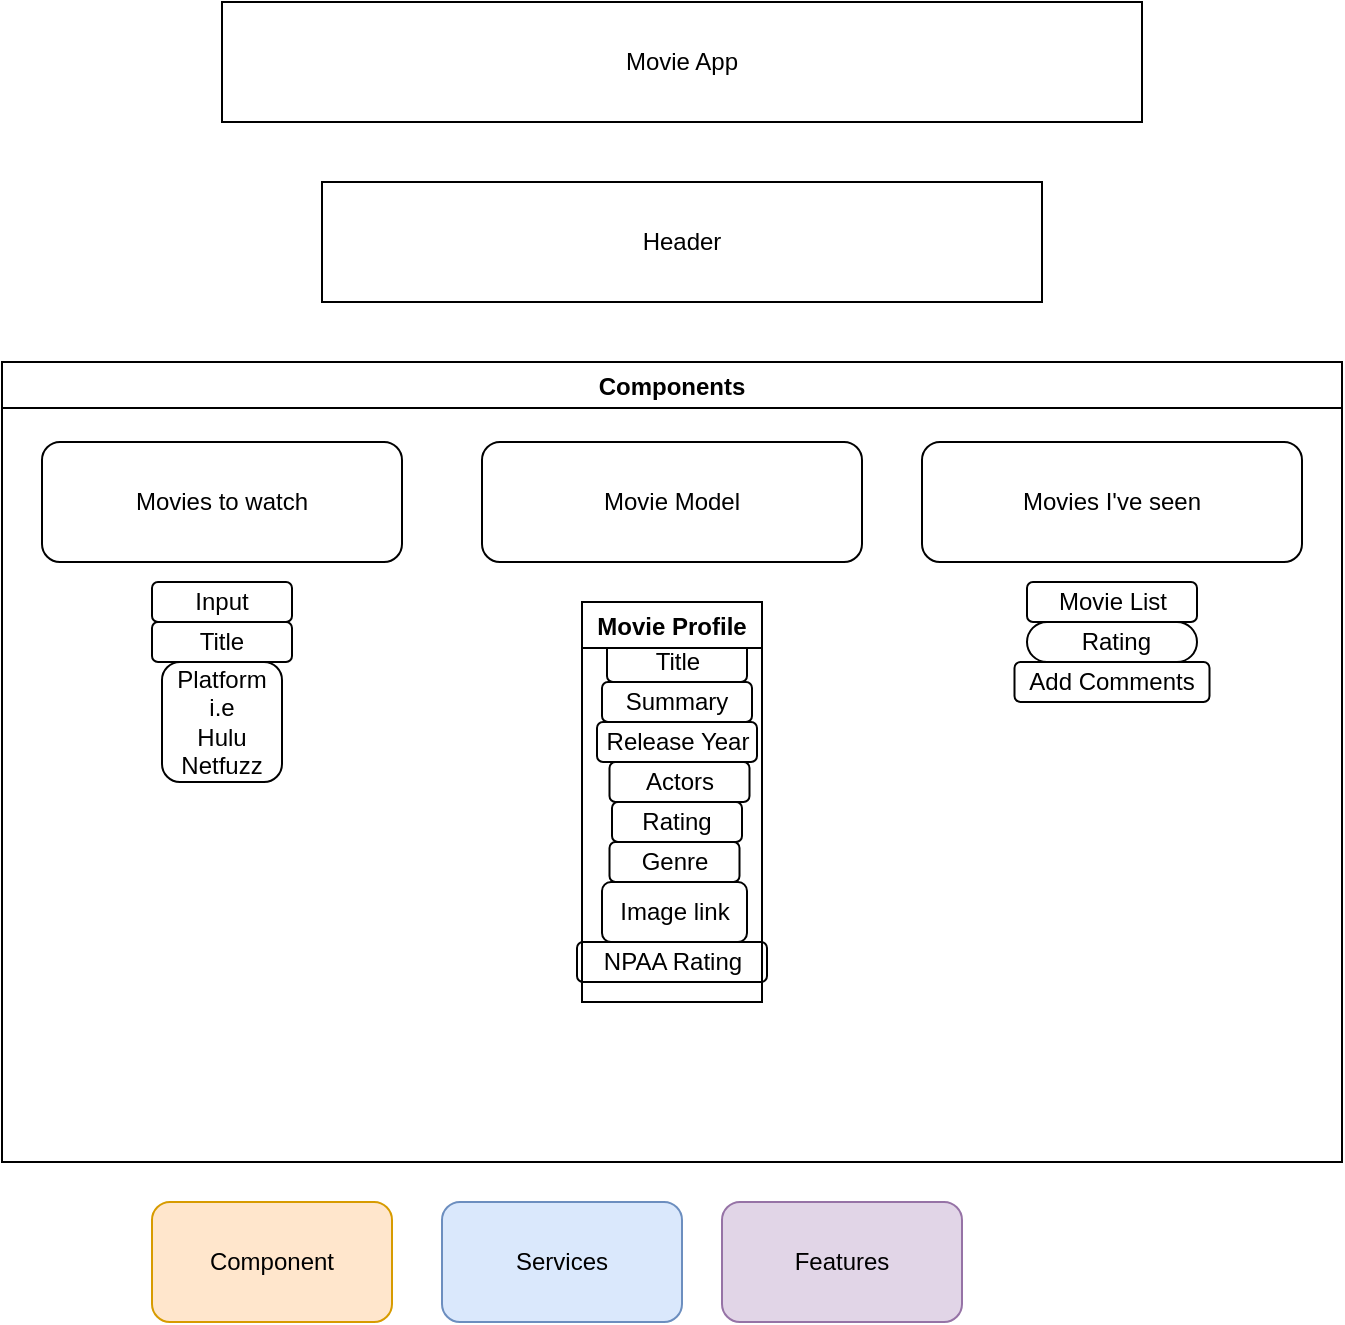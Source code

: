 <mxfile version="14.6.11" type="github">
  <diagram id="DUp-fr1ffum7VBhmkyxb" name="Page-1">
    <mxGraphModel dx="1422" dy="804" grid="1" gridSize="10" guides="1" tooltips="1" connect="1" arrows="1" fold="1" page="1" pageScale="1" pageWidth="850" pageHeight="1100" math="0" shadow="0">
      <root>
        <mxCell id="0" />
        <mxCell id="1" parent="0" />
        <mxCell id="uHMCQkIP6Yc8YSv1XY4B-1" value="Movie App" style="rounded=0;whiteSpace=wrap;html=1;" parent="1" vertex="1">
          <mxGeometry x="210" y="20" width="460" height="60" as="geometry" />
        </mxCell>
        <mxCell id="uHMCQkIP6Yc8YSv1XY4B-2" value="Header" style="rounded=0;whiteSpace=wrap;html=1;" parent="1" vertex="1">
          <mxGeometry x="260" y="110" width="360" height="60" as="geometry" />
        </mxCell>
        <mxCell id="uHMCQkIP6Yc8YSv1XY4B-4" value="Components" style="swimlane;" parent="1" vertex="1">
          <mxGeometry x="100" y="200" width="670" height="400" as="geometry" />
        </mxCell>
        <mxCell id="uHMCQkIP6Yc8YSv1XY4B-6" value="Title" style="rounded=1;whiteSpace=wrap;html=1;" parent="uHMCQkIP6Yc8YSv1XY4B-4" vertex="1">
          <mxGeometry x="302.5" y="140" width="70" height="20" as="geometry" />
        </mxCell>
        <mxCell id="uHMCQkIP6Yc8YSv1XY4B-7" value="Movies I&#39;ve seen" style="rounded=1;whiteSpace=wrap;html=1;" parent="uHMCQkIP6Yc8YSv1XY4B-4" vertex="1">
          <mxGeometry x="460" y="40" width="190" height="60" as="geometry" />
        </mxCell>
        <mxCell id="uHMCQkIP6Yc8YSv1XY4B-8" value="Movies to watch" style="rounded=1;whiteSpace=wrap;html=1;" parent="uHMCQkIP6Yc8YSv1XY4B-4" vertex="1">
          <mxGeometry x="20" y="40" width="180" height="60" as="geometry" />
        </mxCell>
        <mxCell id="uHMCQkIP6Yc8YSv1XY4B-9" value="Movie Model" style="rounded=1;whiteSpace=wrap;html=1;" parent="uHMCQkIP6Yc8YSv1XY4B-4" vertex="1">
          <mxGeometry x="240" y="40" width="190" height="60" as="geometry" />
        </mxCell>
        <mxCell id="uHMCQkIP6Yc8YSv1XY4B-10" value="Summary" style="rounded=1;whiteSpace=wrap;html=1;" parent="uHMCQkIP6Yc8YSv1XY4B-4" vertex="1">
          <mxGeometry x="300" y="160" width="75" height="20" as="geometry" />
        </mxCell>
        <mxCell id="uHMCQkIP6Yc8YSv1XY4B-11" value="Release Year" style="rounded=1;whiteSpace=wrap;html=1;" parent="uHMCQkIP6Yc8YSv1XY4B-4" vertex="1">
          <mxGeometry x="297.5" y="180" width="80" height="20" as="geometry" />
        </mxCell>
        <mxCell id="uHMCQkIP6Yc8YSv1XY4B-12" value="Actors" style="rounded=1;whiteSpace=wrap;html=1;" parent="uHMCQkIP6Yc8YSv1XY4B-4" vertex="1">
          <mxGeometry x="303.75" y="200" width="70" height="20" as="geometry" />
        </mxCell>
        <mxCell id="uHMCQkIP6Yc8YSv1XY4B-14" value="Rating" style="rounded=1;whiteSpace=wrap;html=1;" parent="uHMCQkIP6Yc8YSv1XY4B-4" vertex="1">
          <mxGeometry x="305" y="220" width="65" height="20" as="geometry" />
        </mxCell>
        <mxCell id="uHMCQkIP6Yc8YSv1XY4B-15" value="Genre" style="rounded=1;whiteSpace=wrap;html=1;" parent="uHMCQkIP6Yc8YSv1XY4B-4" vertex="1">
          <mxGeometry x="303.75" y="240" width="65" height="20" as="geometry" />
        </mxCell>
        <mxCell id="uHMCQkIP6Yc8YSv1XY4B-16" value="Input" style="rounded=1;whiteSpace=wrap;html=1;" parent="uHMCQkIP6Yc8YSv1XY4B-4" vertex="1">
          <mxGeometry x="75" y="110" width="70" height="20" as="geometry" />
        </mxCell>
        <mxCell id="uHMCQkIP6Yc8YSv1XY4B-17" value="Image link" style="rounded=1;whiteSpace=wrap;html=1;" parent="uHMCQkIP6Yc8YSv1XY4B-4" vertex="1">
          <mxGeometry x="300" y="260" width="72.5" height="30" as="geometry" />
        </mxCell>
        <mxCell id="uHMCQkIP6Yc8YSv1XY4B-18" value="Movie List" style="rounded=1;whiteSpace=wrap;html=1;" parent="uHMCQkIP6Yc8YSv1XY4B-4" vertex="1">
          <mxGeometry x="512.5" y="110" width="85" height="20" as="geometry" />
        </mxCell>
        <mxCell id="uHMCQkIP6Yc8YSv1XY4B-19" value="&amp;nbsp;Rating" style="rounded=1;whiteSpace=wrap;html=1;arcSize=50;" parent="uHMCQkIP6Yc8YSv1XY4B-4" vertex="1">
          <mxGeometry x="512.5" y="130" width="85" height="20" as="geometry" />
        </mxCell>
        <mxCell id="uHMCQkIP6Yc8YSv1XY4B-20" value="Add Comments" style="rounded=1;whiteSpace=wrap;html=1;" parent="uHMCQkIP6Yc8YSv1XY4B-4" vertex="1">
          <mxGeometry x="506.25" y="150" width="97.5" height="20" as="geometry" />
        </mxCell>
        <mxCell id="uHMCQkIP6Yc8YSv1XY4B-21" value="Title" style="rounded=1;whiteSpace=wrap;html=1;" parent="uHMCQkIP6Yc8YSv1XY4B-4" vertex="1">
          <mxGeometry x="75" y="130" width="70" height="20" as="geometry" />
        </mxCell>
        <mxCell id="uHMCQkIP6Yc8YSv1XY4B-22" value="NPAA Rating" style="rounded=1;whiteSpace=wrap;html=1;" parent="uHMCQkIP6Yc8YSv1XY4B-4" vertex="1">
          <mxGeometry x="287.5" y="290" width="95" height="20" as="geometry" />
        </mxCell>
        <mxCell id="9zH5AvYYBcC9_lmMCLwq-1" value="Platform&lt;br&gt;i.e&lt;br&gt;Hulu&lt;br&gt;Netfuzz" style="rounded=1;whiteSpace=wrap;html=1;" parent="uHMCQkIP6Yc8YSv1XY4B-4" vertex="1">
          <mxGeometry x="80" y="150" width="60" height="60" as="geometry" />
        </mxCell>
        <mxCell id="j_vtDyYbyhI0kzar-3Dn-4" value="Movie Profile" style="swimlane;" vertex="1" parent="uHMCQkIP6Yc8YSv1XY4B-4">
          <mxGeometry x="290" y="120" width="90" height="200" as="geometry" />
        </mxCell>
        <mxCell id="j_vtDyYbyhI0kzar-3Dn-1" value="Services" style="rounded=1;whiteSpace=wrap;html=1;fillColor=#dae8fc;strokeColor=#6c8ebf;" vertex="1" parent="1">
          <mxGeometry x="320" y="620" width="120" height="60" as="geometry" />
        </mxCell>
        <mxCell id="j_vtDyYbyhI0kzar-3Dn-2" value="Component" style="rounded=1;whiteSpace=wrap;html=1;fillColor=#ffe6cc;strokeColor=#d79b00;" vertex="1" parent="1">
          <mxGeometry x="175" y="620" width="120" height="60" as="geometry" />
        </mxCell>
        <mxCell id="j_vtDyYbyhI0kzar-3Dn-3" value="Features" style="rounded=1;whiteSpace=wrap;html=1;fillColor=#e1d5e7;strokeColor=#9673a6;" vertex="1" parent="1">
          <mxGeometry x="460" y="620" width="120" height="60" as="geometry" />
        </mxCell>
      </root>
    </mxGraphModel>
  </diagram>
</mxfile>
